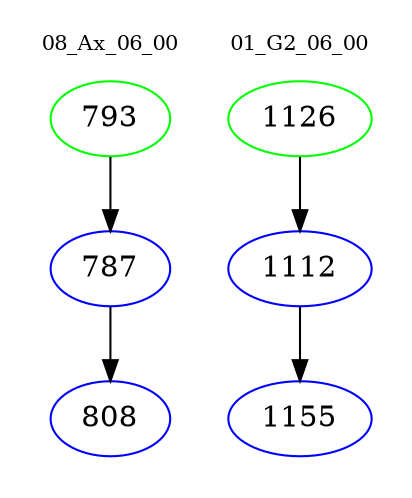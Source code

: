 digraph{
subgraph cluster_0 {
color = white
label = "08_Ax_06_00";
fontsize=10;
T0_793 [label="793", color="green"]
T0_793 -> T0_787 [color="black"]
T0_787 [label="787", color="blue"]
T0_787 -> T0_808 [color="black"]
T0_808 [label="808", color="blue"]
}
subgraph cluster_1 {
color = white
label = "01_G2_06_00";
fontsize=10;
T1_1126 [label="1126", color="green"]
T1_1126 -> T1_1112 [color="black"]
T1_1112 [label="1112", color="blue"]
T1_1112 -> T1_1155 [color="black"]
T1_1155 [label="1155", color="blue"]
}
}
